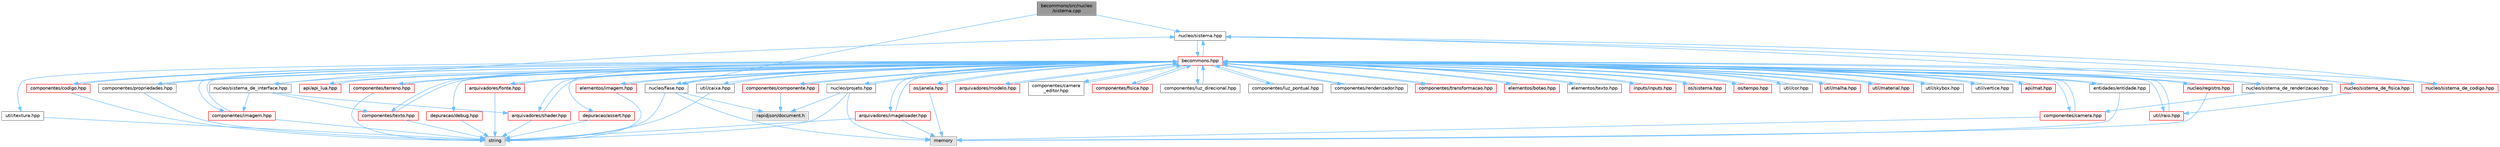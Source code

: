 digraph "becommons/src/nucleo/sistema.cpp"
{
 // LATEX_PDF_SIZE
  bgcolor="transparent";
  edge [fontname=Helvetica,fontsize=10,labelfontname=Helvetica,labelfontsize=10];
  node [fontname=Helvetica,fontsize=10,shape=box,height=0.2,width=0.4];
  Node1 [id="Node000001",label="becommons/src/nucleo\l/sistema.cpp",height=0.2,width=0.4,color="gray40", fillcolor="grey60", style="filled", fontcolor="black",tooltip=" "];
  Node1 -> Node2 [id="edge1_Node000001_Node000002",color="steelblue1",style="solid",tooltip=" "];
  Node2 [id="Node000002",label="nucleo/sistema.hpp",height=0.2,width=0.4,color="grey40", fillcolor="white", style="filled",URL="$nucleo_2sistema_8hpp.html",tooltip=" "];
  Node2 -> Node3 [id="edge2_Node000002_Node000003",color="steelblue1",style="solid",tooltip=" "];
  Node3 [id="Node000003",label="becommons.hpp",height=0.2,width=0.4,color="red", fillcolor="#FFF0F0", style="filled",URL="$becommons_8hpp.html",tooltip=" "];
  Node3 -> Node4 [id="edge3_Node000003_Node000004",color="steelblue1",style="solid",tooltip=" "];
  Node4 [id="Node000004",label="api/api_lua.hpp",height=0.2,width=0.4,color="red", fillcolor="#FFF0F0", style="filled",URL="$api__lua_8hpp.html",tooltip="Gerencia a configuração do luabridge para api lua."];
  Node4 -> Node3 [id="edge4_Node000004_Node000003",color="steelblue1",style="solid",tooltip=" "];
  Node3 -> Node9 [id="edge5_Node000003_Node000009",color="steelblue1",style="solid",tooltip=" "];
  Node9 [id="Node000009",label="api/mat.hpp",height=0.2,width=0.4,color="red", fillcolor="#FFF0F0", style="filled",URL="$mat_8hpp.html",tooltip="Gerencia funçoes matemáticas."];
  Node9 -> Node3 [id="edge6_Node000009_Node000003",color="steelblue1",style="solid",tooltip=" "];
  Node3 -> Node12 [id="edge7_Node000003_Node000012",color="steelblue1",style="solid",tooltip=" "];
  Node12 [id="Node000012",label="arquivadores/fonte.hpp",height=0.2,width=0.4,color="red", fillcolor="#FFF0F0", style="filled",URL="$fonte_8hpp.html",tooltip="Define estruturas básicas para renderização de textos."];
  Node12 -> Node14 [id="edge8_Node000012_Node000014",color="steelblue1",style="solid",tooltip=" "];
  Node14 [id="Node000014",label="string",height=0.2,width=0.4,color="grey60", fillcolor="#E0E0E0", style="filled",tooltip=" "];
  Node12 -> Node3 [id="edge9_Node000012_Node000003",color="steelblue1",style="solid",tooltip=" "];
  Node3 -> Node17 [id="edge10_Node000003_Node000017",color="steelblue1",style="solid",tooltip=" "];
  Node17 [id="Node000017",label="arquivadores/imageloader.hpp",height=0.2,width=0.4,color="red", fillcolor="#FFF0F0", style="filled",URL="$imageloader_8hpp.html",tooltip="Gerencia as imagems/texturas carregadas na engine."];
  Node17 -> Node14 [id="edge11_Node000017_Node000014",color="steelblue1",style="solid",tooltip=" "];
  Node17 -> Node22 [id="edge12_Node000017_Node000022",color="steelblue1",style="solid",tooltip=" "];
  Node22 [id="Node000022",label="memory",height=0.2,width=0.4,color="grey60", fillcolor="#E0E0E0", style="filled",tooltip=" "];
  Node17 -> Node3 [id="edge13_Node000017_Node000003",color="steelblue1",style="solid",tooltip=" "];
  Node3 -> Node23 [id="edge14_Node000003_Node000023",color="steelblue1",style="solid",tooltip=" "];
  Node23 [id="Node000023",label="arquivadores/modelo.hpp",height=0.2,width=0.4,color="red", fillcolor="#FFF0F0", style="filled",URL="$modelo_8hpp.html",tooltip="Carrega um modelo usando a biblioteca assimp com base em um diretório."];
  Node23 -> Node3 [id="edge15_Node000023_Node000003",color="steelblue1",style="solid",tooltip=" "];
  Node3 -> Node25 [id="edge16_Node000003_Node000025",color="steelblue1",style="solid",tooltip=" "];
  Node25 [id="Node000025",label="arquivadores/shader.hpp",height=0.2,width=0.4,color="red", fillcolor="#FFF0F0", style="filled",URL="$shader_8hpp.html",tooltip="Gerencia os shaders GLSL."];
  Node25 -> Node14 [id="edge17_Node000025_Node000014",color="steelblue1",style="solid",tooltip=" "];
  Node25 -> Node3 [id="edge18_Node000025_Node000003",color="steelblue1",style="solid",tooltip=" "];
  Node3 -> Node31 [id="edge19_Node000003_Node000031",color="steelblue1",style="solid",tooltip=" "];
  Node31 [id="Node000031",label="componentes/camera.hpp",height=0.2,width=0.4,color="red", fillcolor="#FFF0F0", style="filled",URL="$camera_8hpp.html",tooltip="Estrutura básica de câmera."];
  Node31 -> Node22 [id="edge20_Node000031_Node000022",color="steelblue1",style="solid",tooltip=" "];
  Node31 -> Node3 [id="edge21_Node000031_Node000003",color="steelblue1",style="solid",tooltip=" "];
  Node3 -> Node34 [id="edge22_Node000003_Node000034",color="steelblue1",style="solid",tooltip=" "];
  Node34 [id="Node000034",label="componentes/camera\l_editor.hpp",height=0.2,width=0.4,color="grey40", fillcolor="white", style="filled",URL="$camera__editor_8hpp.html",tooltip=" "];
  Node34 -> Node3 [id="edge23_Node000034_Node000003",color="steelblue1",style="solid",tooltip=" "];
  Node3 -> Node35 [id="edge24_Node000003_Node000035",color="steelblue1",style="solid",tooltip=" "];
  Node35 [id="Node000035",label="componentes/codigo.hpp",height=0.2,width=0.4,color="red", fillcolor="#FFF0F0", style="filled",URL="$codigo_8hpp.html",tooltip="Componente de código para entidades ECS."];
  Node35 -> Node14 [id="edge25_Node000035_Node000014",color="steelblue1",style="solid",tooltip=" "];
  Node35 -> Node3 [id="edge26_Node000035_Node000003",color="steelblue1",style="solid",tooltip=" "];
  Node3 -> Node37 [id="edge27_Node000003_Node000037",color="steelblue1",style="solid",tooltip=" "];
  Node37 [id="Node000037",label="componentes/componente.hpp",height=0.2,width=0.4,color="red", fillcolor="#FFF0F0", style="filled",URL="$componente_8hpp.html",tooltip="Estrutura base para componetes."];
  Node37 -> Node39 [id="edge28_Node000037_Node000039",color="steelblue1",style="solid",tooltip=" "];
  Node39 [id="Node000039",label="rapidjson/document.h",height=0.2,width=0.4,color="grey60", fillcolor="#E0E0E0", style="filled",tooltip=" "];
  Node37 -> Node3 [id="edge29_Node000037_Node000003",color="steelblue1",style="solid",tooltip=" "];
  Node3 -> Node42 [id="edge30_Node000003_Node000042",color="steelblue1",style="solid",tooltip=" "];
  Node42 [id="Node000042",label="componentes/fisica.hpp",height=0.2,width=0.4,color="red", fillcolor="#FFF0F0", style="filled",URL="$fisica_8hpp.html",tooltip="Componente de física para entidades ECS."];
  Node42 -> Node3 [id="edge31_Node000042_Node000003",color="steelblue1",style="solid",tooltip=" "];
  Node3 -> Node43 [id="edge32_Node000003_Node000043",color="steelblue1",style="solid",tooltip=" "];
  Node43 [id="Node000043",label="componentes/imagem.hpp",height=0.2,width=0.4,color="red", fillcolor="#FFF0F0", style="filled",URL="$componentes_2imagem_8hpp.html",tooltip=" "];
  Node43 -> Node14 [id="edge33_Node000043_Node000014",color="steelblue1",style="solid",tooltip=" "];
  Node43 -> Node3 [id="edge34_Node000043_Node000003",color="steelblue1",style="solid",tooltip=" "];
  Node3 -> Node44 [id="edge35_Node000003_Node000044",color="steelblue1",style="solid",tooltip=" "];
  Node44 [id="Node000044",label="componentes/luz_direcional.hpp",height=0.2,width=0.4,color="grey40", fillcolor="white", style="filled",URL="$luz__direcional_8hpp.html",tooltip=" "];
  Node44 -> Node3 [id="edge36_Node000044_Node000003",color="steelblue1",style="solid",tooltip=" "];
  Node3 -> Node45 [id="edge37_Node000003_Node000045",color="steelblue1",style="solid",tooltip=" "];
  Node45 [id="Node000045",label="componentes/luz_pontual.hpp",height=0.2,width=0.4,color="grey40", fillcolor="white", style="filled",URL="$luz__pontual_8hpp.html",tooltip=" "];
  Node45 -> Node3 [id="edge38_Node000045_Node000003",color="steelblue1",style="solid",tooltip=" "];
  Node3 -> Node46 [id="edge39_Node000003_Node000046",color="steelblue1",style="solid",tooltip=" "];
  Node46 [id="Node000046",label="componentes/propriedades.hpp",height=0.2,width=0.4,color="grey40", fillcolor="white", style="filled",URL="$propriedades_8hpp.html",tooltip=" "];
  Node46 -> Node14 [id="edge40_Node000046_Node000014",color="steelblue1",style="solid",tooltip=" "];
  Node46 -> Node3 [id="edge41_Node000046_Node000003",color="steelblue1",style="solid",tooltip=" "];
  Node3 -> Node47 [id="edge42_Node000003_Node000047",color="steelblue1",style="solid",tooltip=" "];
  Node47 [id="Node000047",label="componentes/renderizador.hpp",height=0.2,width=0.4,color="grey40", fillcolor="white", style="filled",URL="$renderizador_8hpp.html",tooltip=" "];
  Node47 -> Node3 [id="edge43_Node000047_Node000003",color="steelblue1",style="solid",tooltip=" "];
  Node3 -> Node48 [id="edge44_Node000003_Node000048",color="steelblue1",style="solid",tooltip=" "];
  Node48 [id="Node000048",label="componentes/terreno.hpp",height=0.2,width=0.4,color="red", fillcolor="#FFF0F0", style="filled",URL="$terreno_8hpp.html",tooltip=" "];
  Node48 -> Node14 [id="edge45_Node000048_Node000014",color="steelblue1",style="solid",tooltip=" "];
  Node48 -> Node3 [id="edge46_Node000048_Node000003",color="steelblue1",style="solid",tooltip=" "];
  Node3 -> Node49 [id="edge47_Node000003_Node000049",color="steelblue1",style="solid",tooltip=" "];
  Node49 [id="Node000049",label="componentes/texto.hpp",height=0.2,width=0.4,color="red", fillcolor="#FFF0F0", style="filled",URL="$componentes_2texto_8hpp.html",tooltip=" "];
  Node49 -> Node14 [id="edge48_Node000049_Node000014",color="steelblue1",style="solid",tooltip=" "];
  Node49 -> Node3 [id="edge49_Node000049_Node000003",color="steelblue1",style="solid",tooltip=" "];
  Node3 -> Node50 [id="edge50_Node000003_Node000050",color="steelblue1",style="solid",tooltip=" "];
  Node50 [id="Node000050",label="componentes/transformacao.hpp",height=0.2,width=0.4,color="red", fillcolor="#FFF0F0", style="filled",URL="$transformacao_8hpp.html",tooltip="Calcula a mtriz de modelo para um objeto 3d qualquer."];
  Node50 -> Node3 [id="edge51_Node000050_Node000003",color="steelblue1",style="solid",tooltip=" "];
  Node3 -> Node54 [id="edge52_Node000003_Node000054",color="steelblue1",style="solid",tooltip=" "];
  Node54 [id="Node000054",label="depuracao/debug.hpp",height=0.2,width=0.4,color="red", fillcolor="#FFF0F0", style="filled",URL="$debug_8hpp.html",tooltip=" "];
  Node54 -> Node14 [id="edge53_Node000054_Node000014",color="steelblue1",style="solid",tooltip=" "];
  Node3 -> Node55 [id="edge54_Node000003_Node000055",color="steelblue1",style="solid",tooltip=" "];
  Node55 [id="Node000055",label="depuracao/assert.hpp",height=0.2,width=0.4,color="red", fillcolor="#FFF0F0", style="filled",URL="$assert_8hpp.html",tooltip=" "];
  Node55 -> Node14 [id="edge55_Node000055_Node000014",color="steelblue1",style="solid",tooltip=" "];
  Node3 -> Node58 [id="edge56_Node000003_Node000058",color="steelblue1",style="solid",tooltip=" "];
  Node58 [id="Node000058",label="elementos/botao.hpp",height=0.2,width=0.4,color="red", fillcolor="#FFF0F0", style="filled",URL="$botao_8hpp.html",tooltip=" "];
  Node58 -> Node3 [id="edge57_Node000058_Node000003",color="steelblue1",style="solid",tooltip=" "];
  Node3 -> Node60 [id="edge58_Node000003_Node000060",color="steelblue1",style="solid",tooltip=" "];
  Node60 [id="Node000060",label="elementos/imagem.hpp",height=0.2,width=0.4,color="red", fillcolor="#FFF0F0", style="filled",URL="$elementos_2imagem_8hpp.html",tooltip="Gerencia a configuração do luabridge para api lua."];
  Node60 -> Node14 [id="edge59_Node000060_Node000014",color="steelblue1",style="solid",tooltip=" "];
  Node60 -> Node3 [id="edge60_Node000060_Node000003",color="steelblue1",style="solid",tooltip=" "];
  Node3 -> Node61 [id="edge61_Node000003_Node000061",color="steelblue1",style="solid",tooltip=" "];
  Node61 [id="Node000061",label="elementos/texto.hpp",height=0.2,width=0.4,color="grey40", fillcolor="white", style="filled",URL="$elementos_2texto_8hpp.html",tooltip=" "];
  Node61 -> Node3 [id="edge62_Node000061_Node000003",color="steelblue1",style="solid",tooltip=" "];
  Node3 -> Node62 [id="edge63_Node000003_Node000062",color="steelblue1",style="solid",tooltip=" "];
  Node62 [id="Node000062",label="entidades/entidade.hpp",height=0.2,width=0.4,color="grey40", fillcolor="white", style="filled",URL="$entidade_8hpp.html",tooltip="Inclusoes e defini��es relacionadas � entidade."];
  Node62 -> Node22 [id="edge64_Node000062_Node000022",color="steelblue1",style="solid",tooltip=" "];
  Node62 -> Node3 [id="edge65_Node000062_Node000003",color="steelblue1",style="solid",tooltip=" "];
  Node3 -> Node63 [id="edge66_Node000003_Node000063",color="steelblue1",style="solid",tooltip=" "];
  Node63 [id="Node000063",label="inputs/inputs.hpp",height=0.2,width=0.4,color="red", fillcolor="#FFF0F0", style="filled",URL="$inputs_8hpp.html",tooltip=" "];
  Node63 -> Node3 [id="edge67_Node000063_Node000003",color="steelblue1",style="solid",tooltip=" "];
  Node3 -> Node64 [id="edge68_Node000003_Node000064",color="steelblue1",style="solid",tooltip=" "];
  Node64 [id="Node000064",label="nucleo/fase.hpp",height=0.2,width=0.4,color="grey40", fillcolor="white", style="filled",URL="$fase_8hpp.html",tooltip="Gerencia sistemas numa fase."];
  Node64 -> Node14 [id="edge69_Node000064_Node000014",color="steelblue1",style="solid",tooltip=" "];
  Node64 -> Node22 [id="edge70_Node000064_Node000022",color="steelblue1",style="solid",tooltip=" "];
  Node64 -> Node39 [id="edge71_Node000064_Node000039",color="steelblue1",style="solid",tooltip=" "];
  Node64 -> Node3 [id="edge72_Node000064_Node000003",color="steelblue1",style="solid",tooltip=" "];
  Node3 -> Node65 [id="edge73_Node000003_Node000065",color="steelblue1",style="solid",tooltip=" "];
  Node65 [id="Node000065",label="nucleo/projeto.hpp",height=0.2,width=0.4,color="grey40", fillcolor="white", style="filled",URL="$projeto_8hpp.html",tooltip="Gerencia configurações do projeto."];
  Node65 -> Node14 [id="edge74_Node000065_Node000014",color="steelblue1",style="solid",tooltip=" "];
  Node65 -> Node39 [id="edge75_Node000065_Node000039",color="steelblue1",style="solid",tooltip=" "];
  Node65 -> Node22 [id="edge76_Node000065_Node000022",color="steelblue1",style="solid",tooltip=" "];
  Node65 -> Node3 [id="edge77_Node000065_Node000003",color="steelblue1",style="solid",tooltip=" "];
  Node3 -> Node66 [id="edge78_Node000003_Node000066",color="steelblue1",style="solid",tooltip=" "];
  Node66 [id="Node000066",label="nucleo/registro.hpp",height=0.2,width=0.4,color="red", fillcolor="#FFF0F0", style="filled",URL="$registro_8hpp.html",tooltip="Inclusoes e definições relacionadas à registro."];
  Node66 -> Node22 [id="edge79_Node000066_Node000022",color="steelblue1",style="solid",tooltip=" "];
  Node66 -> Node3 [id="edge80_Node000066_Node000003",color="steelblue1",style="solid",tooltip=" "];
  Node3 -> Node2 [id="edge81_Node000003_Node000002",color="steelblue1",style="solid",tooltip=" "];
  Node3 -> Node68 [id="edge82_Node000003_Node000068",color="steelblue1",style="solid",tooltip=" "];
  Node68 [id="Node000068",label="nucleo/sistema_de_codigo.hpp",height=0.2,width=0.4,color="red", fillcolor="#FFF0F0", style="filled",URL="$sistema__de__codigo_8hpp.html",tooltip=" "];
  Node68 -> Node2 [id="edge83_Node000068_Node000002",color="steelblue1",style="solid",tooltip=" "];
  Node3 -> Node71 [id="edge84_Node000003_Node000071",color="steelblue1",style="solid",tooltip=" "];
  Node71 [id="Node000071",label="nucleo/sistema_de_fisica.hpp",height=0.2,width=0.4,color="red", fillcolor="#FFF0F0", style="filled",URL="$sistema__de__fisica_8hpp.html",tooltip="Gerencia a fisica de jogo com o bullet3."];
  Node71 -> Node2 [id="edge85_Node000071_Node000002",color="steelblue1",style="solid",tooltip=" "];
  Node71 -> Node72 [id="edge86_Node000071_Node000072",color="steelblue1",style="solid",tooltip=" "];
  Node72 [id="Node000072",label="util/raio.hpp",height=0.2,width=0.4,color="red", fillcolor="#FFF0F0", style="filled",URL="$raio_8hpp.html",tooltip=" "];
  Node72 -> Node3 [id="edge87_Node000072_Node000003",color="steelblue1",style="solid",tooltip=" "];
  Node3 -> Node73 [id="edge88_Node000003_Node000073",color="steelblue1",style="solid",tooltip=" "];
  Node73 [id="Node000073",label="nucleo/sistema_de_interface.hpp",height=0.2,width=0.4,color="grey40", fillcolor="white", style="filled",URL="$sistema__de__interface_8hpp.html",tooltip=" "];
  Node73 -> Node2 [id="edge89_Node000073_Node000002",color="steelblue1",style="solid",tooltip=" "];
  Node73 -> Node25 [id="edge90_Node000073_Node000025",color="steelblue1",style="solid",tooltip=" "];
  Node73 -> Node49 [id="edge91_Node000073_Node000049",color="steelblue1",style="solid",tooltip=" "];
  Node73 -> Node43 [id="edge92_Node000073_Node000043",color="steelblue1",style="solid",tooltip=" "];
  Node3 -> Node74 [id="edge93_Node000003_Node000074",color="steelblue1",style="solid",tooltip=" "];
  Node74 [id="Node000074",label="nucleo/sistema_de_renderizacao.hpp",height=0.2,width=0.4,color="grey40", fillcolor="white", style="filled",URL="$sistema__de__renderizacao_8hpp.html",tooltip="Gerencia a renderizacao."];
  Node74 -> Node2 [id="edge94_Node000074_Node000002",color="steelblue1",style="solid",tooltip=" "];
  Node74 -> Node31 [id="edge95_Node000074_Node000031",color="steelblue1",style="solid",tooltip=" "];
  Node3 -> Node75 [id="edge96_Node000003_Node000075",color="steelblue1",style="solid",tooltip=" "];
  Node75 [id="Node000075",label="os/janela.hpp",height=0.2,width=0.4,color="red", fillcolor="#FFF0F0", style="filled",URL="$janela_8hpp.html",tooltip="Inicia e gerencia janela glfw."];
  Node75 -> Node22 [id="edge97_Node000075_Node000022",color="steelblue1",style="solid",tooltip=" "];
  Node75 -> Node3 [id="edge98_Node000075_Node000003",color="steelblue1",style="solid",tooltip=" "];
  Node3 -> Node76 [id="edge99_Node000003_Node000076",color="steelblue1",style="solid",tooltip=" "];
  Node76 [id="Node000076",label="os/sistema.hpp",height=0.2,width=0.4,color="red", fillcolor="#FFF0F0", style="filled",URL="$os_2sistema_8hpp.html",tooltip="funçoes do sistema"];
  Node76 -> Node3 [id="edge100_Node000076_Node000003",color="steelblue1",style="solid",tooltip=" "];
  Node3 -> Node79 [id="edge101_Node000003_Node000079",color="steelblue1",style="solid",tooltip=" "];
  Node79 [id="Node000079",label="os/tempo.hpp",height=0.2,width=0.4,color="red", fillcolor="#FFF0F0", style="filled",URL="$tempo_8hpp.html",tooltip="Inicia e gerencia o tempo."];
  Node79 -> Node3 [id="edge102_Node000079_Node000003",color="steelblue1",style="solid",tooltip=" "];
  Node3 -> Node81 [id="edge103_Node000003_Node000081",color="steelblue1",style="solid",tooltip=" "];
  Node81 [id="Node000081",label="util/caixa.hpp",height=0.2,width=0.4,color="grey40", fillcolor="white", style="filled",URL="$caixa_8hpp.html",tooltip=" "];
  Node81 -> Node14 [id="edge104_Node000081_Node000014",color="steelblue1",style="solid",tooltip=" "];
  Node81 -> Node3 [id="edge105_Node000081_Node000003",color="steelblue1",style="solid",tooltip=" "];
  Node3 -> Node82 [id="edge106_Node000003_Node000082",color="steelblue1",style="solid",tooltip=" "];
  Node82 [id="Node000082",label="util/cor.hpp",height=0.2,width=0.4,color="grey40", fillcolor="white", style="filled",URL="$cor_8hpp.html",tooltip=" "];
  Node82 -> Node3 [id="edge107_Node000082_Node000003",color="steelblue1",style="solid",tooltip=" "];
  Node3 -> Node83 [id="edge108_Node000003_Node000083",color="steelblue1",style="solid",tooltip=" "];
  Node83 [id="Node000083",label="util/malha.hpp",height=0.2,width=0.4,color="red", fillcolor="#FFF0F0", style="filled",URL="$malha_8hpp.html",tooltip=" "];
  Node83 -> Node3 [id="edge109_Node000083_Node000003",color="steelblue1",style="solid",tooltip=" "];
  Node3 -> Node84 [id="edge110_Node000003_Node000084",color="steelblue1",style="solid",tooltip=" "];
  Node84 [id="Node000084",label="util/material.hpp",height=0.2,width=0.4,color="red", fillcolor="#FFF0F0", style="filled",URL="$material_8hpp.html",tooltip=" "];
  Node84 -> Node3 [id="edge111_Node000084_Node000003",color="steelblue1",style="solid",tooltip=" "];
  Node3 -> Node72 [id="edge112_Node000003_Node000072",color="steelblue1",style="solid",tooltip=" "];
  Node3 -> Node85 [id="edge113_Node000003_Node000085",color="steelblue1",style="solid",tooltip=" "];
  Node85 [id="Node000085",label="util/skybox.hpp",height=0.2,width=0.4,color="grey40", fillcolor="white", style="filled",URL="$skybox_8hpp.html",tooltip=" "];
  Node85 -> Node3 [id="edge114_Node000085_Node000003",color="steelblue1",style="solid",tooltip=" "];
  Node3 -> Node86 [id="edge115_Node000003_Node000086",color="steelblue1",style="solid",tooltip=" "];
  Node86 [id="Node000086",label="util/vertice.hpp",height=0.2,width=0.4,color="grey40", fillcolor="white", style="filled",URL="$vertice_8hpp.html",tooltip=" "];
  Node86 -> Node3 [id="edge116_Node000086_Node000003",color="steelblue1",style="solid",tooltip=" "];
  Node3 -> Node87 [id="edge117_Node000003_Node000087",color="steelblue1",style="solid",tooltip=" "];
  Node87 [id="Node000087",label="util/textura.hpp",height=0.2,width=0.4,color="grey40", fillcolor="white", style="filled",URL="$textura_8hpp.html",tooltip=" "];
  Node87 -> Node14 [id="edge118_Node000087_Node000014",color="steelblue1",style="solid",tooltip=" "];
  Node1 -> Node64 [id="edge119_Node000001_Node000064",color="steelblue1",style="solid",tooltip=" "];
}

